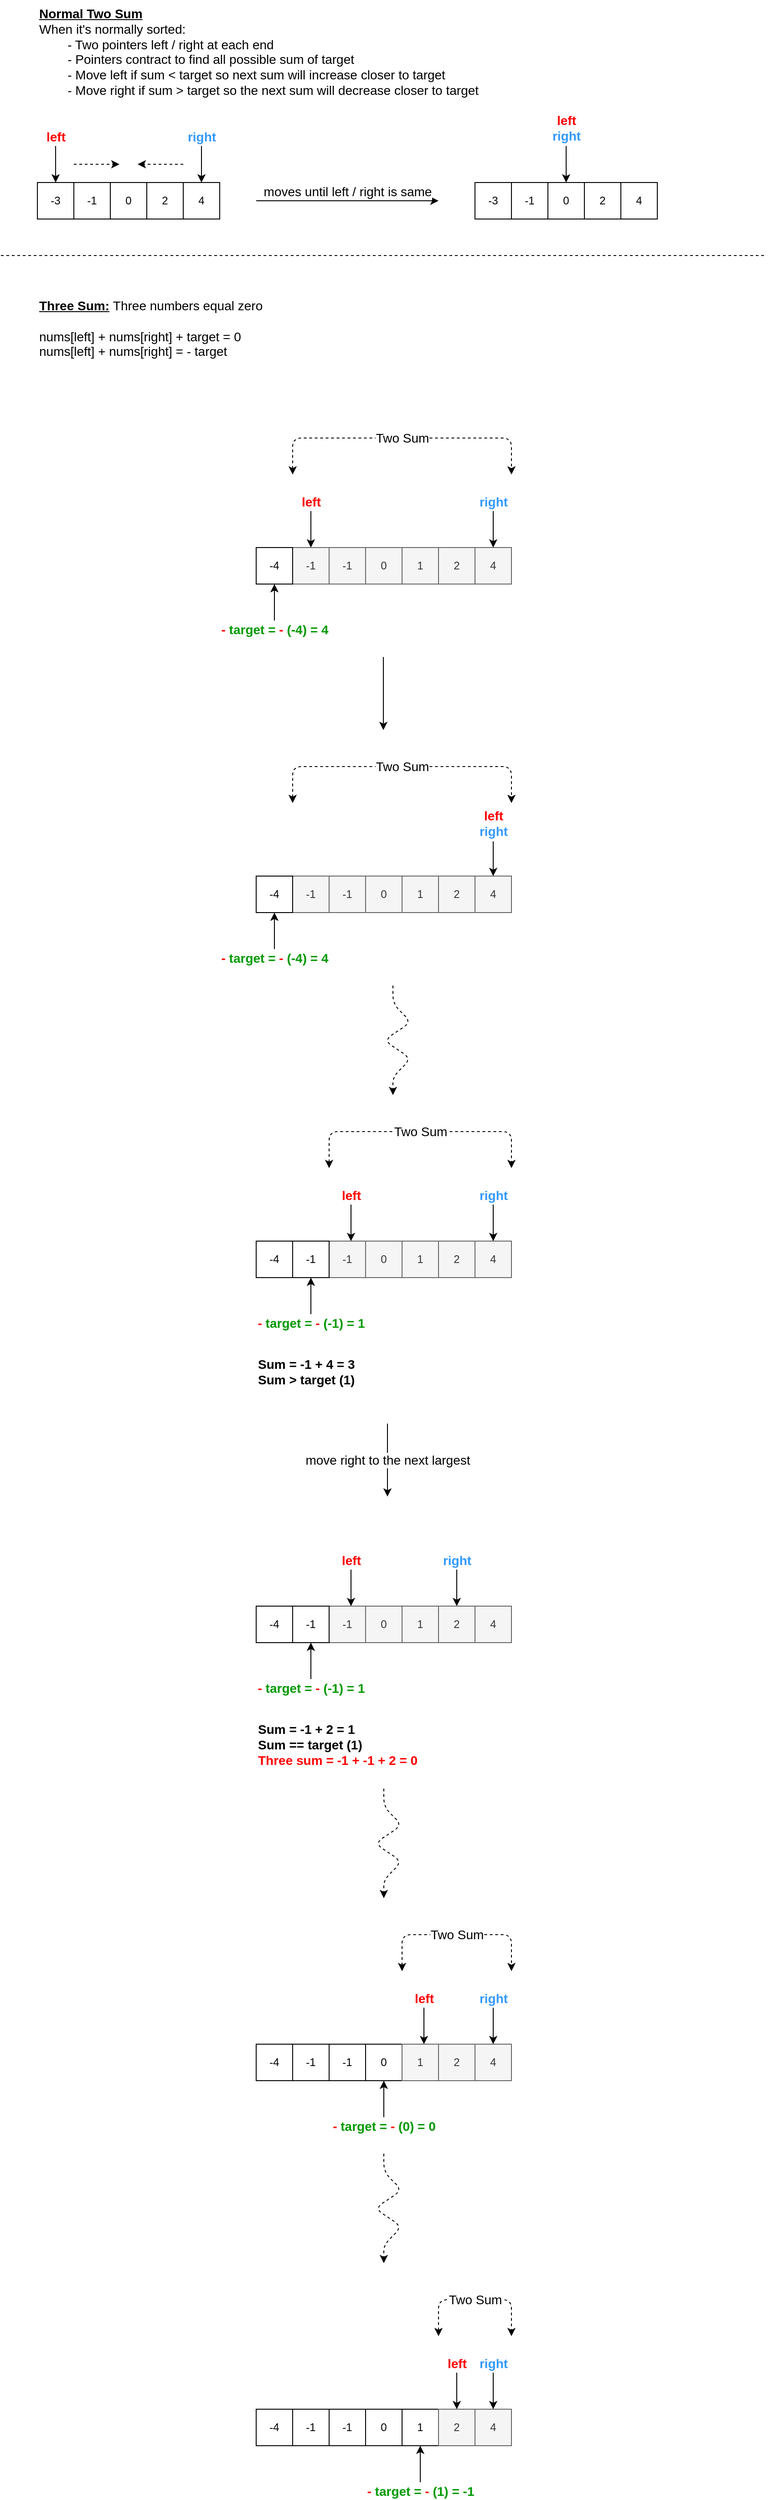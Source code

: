 <mxfile version="14.9.2" type="device"><diagram id="oloFFtSny5KsFjuhx8s8" name="Page-1"><mxGraphModel dx="1422" dy="832" grid="1" gridSize="10" guides="1" tooltips="1" connect="1" arrows="1" fold="1" page="1" pageScale="1" pageWidth="850" pageHeight="1100" math="0" shadow="0"><root><mxCell id="0"/><mxCell id="1" parent="0"/><mxCell id="YDQfxPyIQ3v0BvwUEyNf-18" value="0" style="rounded=0;whiteSpace=wrap;html=1;" vertex="1" parent="1"><mxGeometry x="120" y="240" width="40" height="40" as="geometry"/></mxCell><mxCell id="YDQfxPyIQ3v0BvwUEyNf-19" value="-1" style="rounded=0;whiteSpace=wrap;html=1;" vertex="1" parent="1"><mxGeometry x="80" y="240" width="40" height="40" as="geometry"/></mxCell><mxCell id="YDQfxPyIQ3v0BvwUEyNf-20" value="2" style="rounded=0;whiteSpace=wrap;html=1;" vertex="1" parent="1"><mxGeometry x="160" y="240" width="40" height="40" as="geometry"/></mxCell><mxCell id="YDQfxPyIQ3v0BvwUEyNf-21" value="-3" style="rounded=0;whiteSpace=wrap;html=1;" vertex="1" parent="1"><mxGeometry x="40" y="240" width="40" height="40" as="geometry"/></mxCell><mxCell id="YDQfxPyIQ3v0BvwUEyNf-22" value="4" style="rounded=0;whiteSpace=wrap;html=1;" vertex="1" parent="1"><mxGeometry x="200" y="240" width="40" height="40" as="geometry"/></mxCell><mxCell id="YDQfxPyIQ3v0BvwUEyNf-23" value="&lt;span&gt;&lt;b&gt;&lt;u&gt;Normal Two Sum&lt;/u&gt;&lt;/b&gt;&lt;br&gt;When it's normally sorted:&lt;br&gt;&lt;span style=&quot;white-space: pre&quot;&gt;&#9;&lt;/span&gt;- Two pointers left / right at each end&lt;br&gt;&lt;span style=&quot;white-space: pre&quot;&gt;&#9;&lt;/span&gt;- Pointers contract to find all possible sum of target&lt;br&gt;&lt;span style=&quot;white-space: pre&quot;&gt;&#9;&lt;/span&gt;- Move left if sum &amp;lt; target so next sum will increase closer to target&lt;br&gt;&lt;span style=&quot;white-space: pre&quot;&gt;&#9;&lt;/span&gt;- Move right if sum &amp;gt; target so the next sum will decrease closer to target&amp;nbsp;&lt;/span&gt;" style="text;html=1;strokeColor=none;fillColor=none;align=left;verticalAlign=top;whiteSpace=wrap;rounded=0;fontStyle=0;fontSize=14;spacingTop=0;" vertex="1" parent="1"><mxGeometry x="40" y="40" width="800" height="120" as="geometry"/></mxCell><mxCell id="YDQfxPyIQ3v0BvwUEyNf-24" value="&lt;font color=&quot;#ff0000&quot;&gt;left&lt;/font&gt;" style="endArrow=classic;html=1;fontStyle=1;fontSize=14;" edge="1" parent="1"><mxGeometry x="-1" y="-10" width="50" height="50" relative="1" as="geometry"><mxPoint x="60" y="200" as="sourcePoint"/><mxPoint x="60" y="240" as="targetPoint"/><mxPoint x="10" y="-10" as="offset"/></mxGeometry></mxCell><mxCell id="YDQfxPyIQ3v0BvwUEyNf-25" value="&lt;font color=&quot;#3399ff&quot;&gt;right&lt;/font&gt;" style="endArrow=classic;html=1;entryX=0.5;entryY=0;entryDx=0;entryDy=0;fontStyle=1;fontSize=14;" edge="1" parent="1" target="YDQfxPyIQ3v0BvwUEyNf-22"><mxGeometry x="-1" y="-10" width="50" height="50" relative="1" as="geometry"><mxPoint x="220" y="200" as="sourcePoint"/><mxPoint x="239" y="240" as="targetPoint"/><mxPoint x="10" y="-10" as="offset"/></mxGeometry></mxCell><mxCell id="YDQfxPyIQ3v0BvwUEyNf-26" value="" style="endArrow=classic;html=1;fontSize=14;dashed=1;" edge="1" parent="1"><mxGeometry width="50" height="50" relative="1" as="geometry"><mxPoint x="80" y="220" as="sourcePoint"/><mxPoint x="130" y="220" as="targetPoint"/></mxGeometry></mxCell><mxCell id="YDQfxPyIQ3v0BvwUEyNf-27" value="" style="endArrow=classic;html=1;fontSize=14;dashed=1;" edge="1" parent="1"><mxGeometry width="50" height="50" relative="1" as="geometry"><mxPoint x="200" y="220" as="sourcePoint"/><mxPoint x="150" y="220" as="targetPoint"/></mxGeometry></mxCell><mxCell id="YDQfxPyIQ3v0BvwUEyNf-28" value="0" style="rounded=0;whiteSpace=wrap;html=1;" vertex="1" parent="1"><mxGeometry x="600" y="240" width="40" height="40" as="geometry"/></mxCell><mxCell id="YDQfxPyIQ3v0BvwUEyNf-29" value="-1" style="rounded=0;whiteSpace=wrap;html=1;" vertex="1" parent="1"><mxGeometry x="560" y="240" width="40" height="40" as="geometry"/></mxCell><mxCell id="YDQfxPyIQ3v0BvwUEyNf-30" value="2" style="rounded=0;whiteSpace=wrap;html=1;" vertex="1" parent="1"><mxGeometry x="640" y="240" width="40" height="40" as="geometry"/></mxCell><mxCell id="YDQfxPyIQ3v0BvwUEyNf-31" value="-3" style="rounded=0;whiteSpace=wrap;html=1;" vertex="1" parent="1"><mxGeometry x="520" y="240" width="40" height="40" as="geometry"/></mxCell><mxCell id="YDQfxPyIQ3v0BvwUEyNf-32" value="4" style="rounded=0;whiteSpace=wrap;html=1;" vertex="1" parent="1"><mxGeometry x="680" y="240" width="40" height="40" as="geometry"/></mxCell><mxCell id="YDQfxPyIQ3v0BvwUEyNf-33" value="&lt;font color=&quot;#ff0000&quot;&gt;left&lt;/font&gt;&lt;br&gt;&lt;font color=&quot;#3399ff&quot;&gt;right&lt;/font&gt;" style="endArrow=classic;html=1;entryX=0.5;entryY=0;entryDx=0;entryDy=0;fontStyle=1;fontSize=14;" edge="1" parent="1" target="YDQfxPyIQ3v0BvwUEyNf-28"><mxGeometry x="-1" y="-20" width="50" height="50" relative="1" as="geometry"><mxPoint x="620" y="200" as="sourcePoint"/><mxPoint x="1040" y="310" as="targetPoint"/><mxPoint x="20" y="-20" as="offset"/></mxGeometry></mxCell><mxCell id="YDQfxPyIQ3v0BvwUEyNf-34" value="moves until left / right is same" style="endArrow=classic;html=1;fontSize=14;" edge="1" parent="1"><mxGeometry y="10" width="50" height="50" relative="1" as="geometry"><mxPoint x="280" y="260" as="sourcePoint"/><mxPoint x="480" y="260" as="targetPoint"/><mxPoint as="offset"/></mxGeometry></mxCell><mxCell id="YDQfxPyIQ3v0BvwUEyNf-35" value="&lt;u style=&quot;font-weight: bold&quot;&gt;Three Sum:&lt;/u&gt;&amp;nbsp;Three numbers equal zero&lt;br&gt;&lt;br&gt;nums[left] + nums[right] + target = 0&lt;br&gt;nums[left] + nums[right] = - target" style="text;html=1;strokeColor=none;fillColor=none;align=left;verticalAlign=top;whiteSpace=wrap;rounded=0;fontStyle=0;fontSize=14;spacingTop=0;" vertex="1" parent="1"><mxGeometry x="40" y="360" width="800" height="120" as="geometry"/></mxCell><mxCell id="YDQfxPyIQ3v0BvwUEyNf-36" value="" style="endArrow=none;html=1;dashed=1;" edge="1" parent="1"><mxGeometry width="50" height="50" relative="1" as="geometry"><mxPoint y="320" as="sourcePoint"/><mxPoint x="840" y="320" as="targetPoint"/></mxGeometry></mxCell><mxCell id="YDQfxPyIQ3v0BvwUEyNf-37" value="-1" style="rounded=0;whiteSpace=wrap;html=1;fillColor=#f5f5f5;strokeColor=#666666;fontColor=#333333;" vertex="1" parent="1"><mxGeometry x="360" y="1400" width="40" height="40" as="geometry"/></mxCell><mxCell id="YDQfxPyIQ3v0BvwUEyNf-38" value="-1" style="rounded=0;whiteSpace=wrap;html=1;" vertex="1" parent="1"><mxGeometry x="320" y="1400" width="40" height="40" as="geometry"/></mxCell><mxCell id="YDQfxPyIQ3v0BvwUEyNf-39" value="0" style="rounded=0;whiteSpace=wrap;html=1;fillColor=#f5f5f5;strokeColor=#666666;fontColor=#333333;" vertex="1" parent="1"><mxGeometry x="400" y="1400" width="40" height="40" as="geometry"/></mxCell><mxCell id="YDQfxPyIQ3v0BvwUEyNf-40" value="-4" style="rounded=0;whiteSpace=wrap;html=1;" vertex="1" parent="1"><mxGeometry x="280" y="1400" width="40" height="40" as="geometry"/></mxCell><mxCell id="YDQfxPyIQ3v0BvwUEyNf-41" value="4" style="rounded=0;whiteSpace=wrap;html=1;fillColor=#f5f5f5;strokeColor=#666666;fontColor=#333333;" vertex="1" parent="1"><mxGeometry x="520" y="1400" width="40" height="40" as="geometry"/></mxCell><mxCell id="YDQfxPyIQ3v0BvwUEyNf-42" value="&lt;font color=&quot;#ff0000&quot;&gt;left&lt;/font&gt;" style="endArrow=classic;html=1;fontStyle=1;fontSize=14;" edge="1" parent="1"><mxGeometry x="-1" y="-10" width="50" height="50" relative="1" as="geometry"><mxPoint x="384" y="1360" as="sourcePoint"/><mxPoint x="384" y="1400" as="targetPoint"/><mxPoint x="10" y="-10" as="offset"/></mxGeometry></mxCell><mxCell id="YDQfxPyIQ3v0BvwUEyNf-43" value="&lt;font color=&quot;#3399ff&quot;&gt;right&lt;/font&gt;" style="endArrow=classic;html=1;entryX=0.5;entryY=0;entryDx=0;entryDy=0;fontStyle=1;fontSize=14;" edge="1" parent="1" target="YDQfxPyIQ3v0BvwUEyNf-41"><mxGeometry x="-1" y="-10" width="50" height="50" relative="1" as="geometry"><mxPoint x="540" y="1360" as="sourcePoint"/><mxPoint x="559" y="1400" as="targetPoint"/><mxPoint x="10" y="-10" as="offset"/></mxGeometry></mxCell><mxCell id="YDQfxPyIQ3v0BvwUEyNf-46" value="1" style="rounded=0;whiteSpace=wrap;html=1;fillColor=#f5f5f5;strokeColor=#666666;fontColor=#333333;" vertex="1" parent="1"><mxGeometry x="440" y="1400" width="40" height="40" as="geometry"/></mxCell><mxCell id="YDQfxPyIQ3v0BvwUEyNf-47" value="2" style="rounded=0;whiteSpace=wrap;html=1;fillColor=#f5f5f5;strokeColor=#666666;fontColor=#333333;" vertex="1" parent="1"><mxGeometry x="480" y="1400" width="40" height="40" as="geometry"/></mxCell><mxCell id="YDQfxPyIQ3v0BvwUEyNf-49" value="&lt;font color=&quot;#ff0000&quot;&gt;-&lt;/font&gt;&lt;font color=&quot;#009900&quot;&gt; target = &lt;/font&gt;&lt;font color=&quot;#ff0000&quot;&gt;-&lt;/font&gt;&lt;font color=&quot;#009900&quot;&gt; (-1) = 1&lt;/font&gt;" style="endArrow=classic;html=1;fontStyle=1;fontSize=14;entryX=0.5;entryY=1;entryDx=0;entryDy=0;" edge="1" parent="1" target="YDQfxPyIQ3v0BvwUEyNf-38"><mxGeometry x="-1" y="-10" width="50" height="50" relative="1" as="geometry"><mxPoint x="340" y="1480" as="sourcePoint"/><mxPoint x="394" y="1510" as="targetPoint"/><mxPoint x="-10" y="10" as="offset"/></mxGeometry></mxCell><mxCell id="YDQfxPyIQ3v0BvwUEyNf-50" value="-1" style="rounded=0;whiteSpace=wrap;html=1;fillColor=#f5f5f5;strokeColor=#666666;fontColor=#333333;" vertex="1" parent="1"><mxGeometry x="360" y="1800" width="40" height="40" as="geometry"/></mxCell><mxCell id="YDQfxPyIQ3v0BvwUEyNf-51" value="-1" style="rounded=0;whiteSpace=wrap;html=1;" vertex="1" parent="1"><mxGeometry x="320" y="1800" width="40" height="40" as="geometry"/></mxCell><mxCell id="YDQfxPyIQ3v0BvwUEyNf-52" value="0" style="rounded=0;whiteSpace=wrap;html=1;fillColor=#f5f5f5;strokeColor=#666666;fontColor=#333333;" vertex="1" parent="1"><mxGeometry x="400" y="1800" width="40" height="40" as="geometry"/></mxCell><mxCell id="YDQfxPyIQ3v0BvwUEyNf-53" value="-4" style="rounded=0;whiteSpace=wrap;html=1;" vertex="1" parent="1"><mxGeometry x="280" y="1800" width="40" height="40" as="geometry"/></mxCell><mxCell id="YDQfxPyIQ3v0BvwUEyNf-54" value="4" style="rounded=0;whiteSpace=wrap;html=1;fillColor=#f5f5f5;strokeColor=#666666;fontColor=#333333;" vertex="1" parent="1"><mxGeometry x="520" y="1800" width="40" height="40" as="geometry"/></mxCell><mxCell id="YDQfxPyIQ3v0BvwUEyNf-55" value="&lt;font color=&quot;#ff0000&quot;&gt;left&lt;/font&gt;" style="endArrow=classic;html=1;fontStyle=1;fontSize=14;" edge="1" parent="1"><mxGeometry x="-1" y="-10" width="50" height="50" relative="1" as="geometry"><mxPoint x="384" y="1760" as="sourcePoint"/><mxPoint x="384" y="1800" as="targetPoint"/><mxPoint x="10" y="-10" as="offset"/></mxGeometry></mxCell><mxCell id="YDQfxPyIQ3v0BvwUEyNf-56" value="&lt;font color=&quot;#3399ff&quot;&gt;right&lt;/font&gt;" style="endArrow=classic;html=1;entryX=0.5;entryY=0;entryDx=0;entryDy=0;fontStyle=1;fontSize=14;" edge="1" parent="1" target="YDQfxPyIQ3v0BvwUEyNf-58"><mxGeometry x="-1" y="-10" width="50" height="50" relative="1" as="geometry"><mxPoint x="500" y="1760" as="sourcePoint"/><mxPoint x="559" y="1800" as="targetPoint"/><mxPoint x="10" y="-10" as="offset"/></mxGeometry></mxCell><mxCell id="YDQfxPyIQ3v0BvwUEyNf-57" value="1" style="rounded=0;whiteSpace=wrap;html=1;fillColor=#f5f5f5;strokeColor=#666666;fontColor=#333333;" vertex="1" parent="1"><mxGeometry x="440" y="1800" width="40" height="40" as="geometry"/></mxCell><mxCell id="YDQfxPyIQ3v0BvwUEyNf-58" value="2" style="rounded=0;whiteSpace=wrap;html=1;fillColor=#f5f5f5;strokeColor=#666666;fontColor=#333333;" vertex="1" parent="1"><mxGeometry x="480" y="1800" width="40" height="40" as="geometry"/></mxCell><mxCell id="YDQfxPyIQ3v0BvwUEyNf-60" value="&lt;font color=&quot;#ff0000&quot;&gt;-&lt;/font&gt;&lt;font color=&quot;#009900&quot;&gt; target = &lt;/font&gt;&lt;font color=&quot;#ff0000&quot;&gt;-&lt;/font&gt;&lt;font color=&quot;#009900&quot;&gt; (-1) = 1&lt;/font&gt;" style="endArrow=classic;html=1;fontStyle=1;fontSize=14;entryX=0.5;entryY=1;entryDx=0;entryDy=0;" edge="1" parent="1" target="YDQfxPyIQ3v0BvwUEyNf-51"><mxGeometry x="-1" y="-10" width="50" height="50" relative="1" as="geometry"><mxPoint x="340" y="1880" as="sourcePoint"/><mxPoint x="-20" y="1850" as="targetPoint"/><mxPoint x="-10" y="10" as="offset"/></mxGeometry></mxCell><mxCell id="YDQfxPyIQ3v0BvwUEyNf-61" value="Sum = -1 + 4 = 3&lt;br&gt;Sum &amp;gt; target (1)" style="text;html=1;strokeColor=none;fillColor=none;align=left;verticalAlign=top;whiteSpace=wrap;rounded=0;fontSize=14;fontStyle=1" vertex="1" parent="1"><mxGeometry x="280" y="1520" width="240" height="80" as="geometry"/></mxCell><mxCell id="YDQfxPyIQ3v0BvwUEyNf-62" value="move right to the next largest" style="endArrow=classic;html=1;fontSize=14;" edge="1" parent="1"><mxGeometry width="50" height="50" relative="1" as="geometry"><mxPoint x="424" y="1600" as="sourcePoint"/><mxPoint x="424" y="1680" as="targetPoint"/><mxPoint as="offset"/></mxGeometry></mxCell><mxCell id="YDQfxPyIQ3v0BvwUEyNf-63" value="Sum = -1 + 2 = 1&lt;br&gt;Sum == target (1)&lt;br&gt;&lt;font color=&quot;#ff0000&quot;&gt;Three sum = -1 + -1 + 2 = 0&lt;/font&gt;" style="text;html=1;strokeColor=none;fillColor=none;align=left;verticalAlign=top;whiteSpace=wrap;rounded=0;fontSize=14;fontStyle=1" vertex="1" parent="1"><mxGeometry x="280" y="1920" width="240" height="80" as="geometry"/></mxCell><mxCell id="YDQfxPyIQ3v0BvwUEyNf-65" value="" style="endArrow=classic;html=1;dashed=1;fontSize=14;fontColor=#7F00FF;" edge="1" parent="1"><mxGeometry width="50" height="50" relative="1" as="geometry"><mxPoint x="420" y="2000" as="sourcePoint"/><mxPoint x="420" y="2120" as="targetPoint"/><Array as="points"><mxPoint x="420" y="2020"/><mxPoint x="440" y="2040"/><mxPoint x="410" y="2060"/><mxPoint x="440" y="2080"/><mxPoint x="420" y="2100"/></Array></mxGeometry></mxCell><mxCell id="YDQfxPyIQ3v0BvwUEyNf-67" value="-1" style="rounded=0;whiteSpace=wrap;html=1;" vertex="1" parent="1"><mxGeometry x="360" y="2280" width="40" height="40" as="geometry"/></mxCell><mxCell id="YDQfxPyIQ3v0BvwUEyNf-68" value="-1" style="rounded=0;whiteSpace=wrap;html=1;" vertex="1" parent="1"><mxGeometry x="320" y="2280" width="40" height="40" as="geometry"/></mxCell><mxCell id="YDQfxPyIQ3v0BvwUEyNf-69" value="0" style="rounded=0;whiteSpace=wrap;html=1;" vertex="1" parent="1"><mxGeometry x="400" y="2280" width="40" height="40" as="geometry"/></mxCell><mxCell id="YDQfxPyIQ3v0BvwUEyNf-70" value="-4" style="rounded=0;whiteSpace=wrap;html=1;" vertex="1" parent="1"><mxGeometry x="280" y="2280" width="40" height="40" as="geometry"/></mxCell><mxCell id="YDQfxPyIQ3v0BvwUEyNf-71" value="4" style="rounded=0;whiteSpace=wrap;html=1;fillColor=#f5f5f5;strokeColor=#666666;fontColor=#333333;" vertex="1" parent="1"><mxGeometry x="520" y="2280" width="40" height="40" as="geometry"/></mxCell><mxCell id="YDQfxPyIQ3v0BvwUEyNf-72" value="&lt;font color=&quot;#ff0000&quot;&gt;left&lt;/font&gt;" style="endArrow=classic;html=1;fontStyle=1;fontSize=14;" edge="1" parent="1"><mxGeometry x="-1" y="-10" width="50" height="50" relative="1" as="geometry"><mxPoint x="464" y="2240" as="sourcePoint"/><mxPoint x="464" y="2280" as="targetPoint"/><mxPoint x="10" y="-10" as="offset"/></mxGeometry></mxCell><mxCell id="YDQfxPyIQ3v0BvwUEyNf-73" value="&lt;font color=&quot;#3399ff&quot;&gt;right&lt;/font&gt;" style="endArrow=classic;html=1;entryX=0.5;entryY=0;entryDx=0;entryDy=0;fontStyle=1;fontSize=14;" edge="1" parent="1" target="YDQfxPyIQ3v0BvwUEyNf-71"><mxGeometry x="-1" y="-10" width="50" height="50" relative="1" as="geometry"><mxPoint x="540" y="2240" as="sourcePoint"/><mxPoint x="559" y="2280" as="targetPoint"/><mxPoint x="10" y="-10" as="offset"/></mxGeometry></mxCell><mxCell id="YDQfxPyIQ3v0BvwUEyNf-74" value="1" style="rounded=0;whiteSpace=wrap;html=1;fillColor=#f5f5f5;strokeColor=#666666;fontColor=#333333;" vertex="1" parent="1"><mxGeometry x="440" y="2280" width="40" height="40" as="geometry"/></mxCell><mxCell id="YDQfxPyIQ3v0BvwUEyNf-75" value="2" style="rounded=0;whiteSpace=wrap;html=1;fillColor=#f5f5f5;strokeColor=#666666;fontColor=#333333;" vertex="1" parent="1"><mxGeometry x="480" y="2280" width="40" height="40" as="geometry"/></mxCell><mxCell id="YDQfxPyIQ3v0BvwUEyNf-76" value="&lt;font color=&quot;#ff0000&quot;&gt;-&lt;/font&gt;&lt;font color=&quot;#009900&quot;&gt; target = &lt;/font&gt;&lt;font color=&quot;#ff0000&quot;&gt;-&lt;/font&gt;&lt;font color=&quot;#009900&quot;&gt; (0) = 0&lt;/font&gt;" style="endArrow=classic;html=1;fontStyle=1;fontSize=14;entryX=0.5;entryY=1;entryDx=0;entryDy=0;" edge="1" parent="1"><mxGeometry x="-1" y="-10" width="50" height="50" relative="1" as="geometry"><mxPoint x="420" y="2360" as="sourcePoint"/><mxPoint x="420" y="2320" as="targetPoint"/><mxPoint x="-10" y="10" as="offset"/></mxGeometry></mxCell><mxCell id="YDQfxPyIQ3v0BvwUEyNf-80" value="&lt;font color=&quot;#000000&quot;&gt;Two Sum&lt;/font&gt;" style="endArrow=classic;startArrow=classic;html=1;dashed=1;fontSize=14;fontColor=#7F00FF;" edge="1" parent="1"><mxGeometry width="50" height="50" relative="1" as="geometry"><mxPoint x="360" y="1320" as="sourcePoint"/><mxPoint x="560" y="1320" as="targetPoint"/><Array as="points"><mxPoint x="360" y="1280"/><mxPoint x="560" y="1280"/></Array></mxGeometry></mxCell><mxCell id="YDQfxPyIQ3v0BvwUEyNf-81" value="&lt;font color=&quot;#000000&quot;&gt;Two Sum&lt;/font&gt;" style="endArrow=classic;startArrow=classic;html=1;dashed=1;fontSize=14;fontColor=#7F00FF;" edge="1" parent="1"><mxGeometry width="50" height="50" relative="1" as="geometry"><mxPoint x="440" y="2200" as="sourcePoint"/><mxPoint x="560" y="2200" as="targetPoint"/><Array as="points"><mxPoint x="440" y="2160"/><mxPoint x="560" y="2160"/></Array></mxGeometry></mxCell><mxCell id="YDQfxPyIQ3v0BvwUEyNf-82" value="-1" style="rounded=0;whiteSpace=wrap;html=1;fillColor=#f5f5f5;strokeColor=#666666;fontColor=#333333;" vertex="1" parent="1"><mxGeometry x="360" y="640" width="40" height="40" as="geometry"/></mxCell><mxCell id="YDQfxPyIQ3v0BvwUEyNf-83" value="-1" style="rounded=0;whiteSpace=wrap;html=1;fillColor=#f5f5f5;strokeColor=#666666;fontColor=#333333;" vertex="1" parent="1"><mxGeometry x="320" y="640" width="40" height="40" as="geometry"/></mxCell><mxCell id="YDQfxPyIQ3v0BvwUEyNf-84" value="0" style="rounded=0;whiteSpace=wrap;html=1;fillColor=#f5f5f5;strokeColor=#666666;fontColor=#333333;" vertex="1" parent="1"><mxGeometry x="400" y="640" width="40" height="40" as="geometry"/></mxCell><mxCell id="YDQfxPyIQ3v0BvwUEyNf-85" value="-4" style="rounded=0;whiteSpace=wrap;html=1;" vertex="1" parent="1"><mxGeometry x="280" y="640" width="40" height="40" as="geometry"/></mxCell><mxCell id="YDQfxPyIQ3v0BvwUEyNf-86" value="4" style="rounded=0;whiteSpace=wrap;html=1;fillColor=#f5f5f5;strokeColor=#666666;fontColor=#333333;" vertex="1" parent="1"><mxGeometry x="520" y="640" width="40" height="40" as="geometry"/></mxCell><mxCell id="YDQfxPyIQ3v0BvwUEyNf-87" value="&lt;font color=&quot;#ff0000&quot;&gt;left&lt;/font&gt;" style="endArrow=classic;html=1;fontStyle=1;fontSize=14;entryX=0.5;entryY=0;entryDx=0;entryDy=0;" edge="1" parent="1" target="YDQfxPyIQ3v0BvwUEyNf-83"><mxGeometry x="-1" y="-10" width="50" height="50" relative="1" as="geometry"><mxPoint x="340" y="600" as="sourcePoint"/><mxPoint x="384" y="640" as="targetPoint"/><mxPoint x="10" y="-10" as="offset"/></mxGeometry></mxCell><mxCell id="YDQfxPyIQ3v0BvwUEyNf-88" value="&lt;font color=&quot;#3399ff&quot;&gt;right&lt;/font&gt;" style="endArrow=classic;html=1;entryX=0.5;entryY=0;entryDx=0;entryDy=0;fontStyle=1;fontSize=14;" edge="1" parent="1" target="YDQfxPyIQ3v0BvwUEyNf-86"><mxGeometry x="-1" y="-10" width="50" height="50" relative="1" as="geometry"><mxPoint x="540" y="600" as="sourcePoint"/><mxPoint x="559" y="640" as="targetPoint"/><mxPoint x="10" y="-10" as="offset"/></mxGeometry></mxCell><mxCell id="YDQfxPyIQ3v0BvwUEyNf-89" value="1" style="rounded=0;whiteSpace=wrap;html=1;fillColor=#f5f5f5;strokeColor=#666666;fontColor=#333333;" vertex="1" parent="1"><mxGeometry x="440" y="640" width="40" height="40" as="geometry"/></mxCell><mxCell id="YDQfxPyIQ3v0BvwUEyNf-90" value="2" style="rounded=0;whiteSpace=wrap;html=1;fillColor=#f5f5f5;strokeColor=#666666;fontColor=#333333;" vertex="1" parent="1"><mxGeometry x="480" y="640" width="40" height="40" as="geometry"/></mxCell><mxCell id="YDQfxPyIQ3v0BvwUEyNf-91" value="&lt;font color=&quot;#ff0000&quot;&gt;-&lt;/font&gt;&lt;font color=&quot;#009900&quot;&gt; target = &lt;/font&gt;&lt;font color=&quot;#ff0000&quot;&gt;-&lt;/font&gt;&lt;font color=&quot;#009900&quot;&gt; (-4) = 4&lt;/font&gt;" style="endArrow=classic;html=1;fontStyle=1;fontSize=14;entryX=0.5;entryY=1;entryDx=0;entryDy=0;" edge="1" parent="1" target="YDQfxPyIQ3v0BvwUEyNf-85"><mxGeometry x="-1" y="-10" width="50" height="50" relative="1" as="geometry"><mxPoint x="300" y="720" as="sourcePoint"/><mxPoint x="394" y="750" as="targetPoint"/><mxPoint x="-10" y="10" as="offset"/></mxGeometry></mxCell><mxCell id="YDQfxPyIQ3v0BvwUEyNf-92" value="&lt;font color=&quot;#000000&quot;&gt;Two Sum&lt;/font&gt;" style="endArrow=classic;startArrow=classic;html=1;dashed=1;fontSize=14;fontColor=#7F00FF;" edge="1" parent="1"><mxGeometry width="50" height="50" relative="1" as="geometry"><mxPoint x="320" y="560" as="sourcePoint"/><mxPoint x="560" y="560" as="targetPoint"/><Array as="points"><mxPoint x="320" y="520"/><mxPoint x="560" y="520"/></Array></mxGeometry></mxCell><mxCell id="YDQfxPyIQ3v0BvwUEyNf-104" value="" style="endArrow=classic;html=1;fontSize=14;" edge="1" parent="1"><mxGeometry width="50" height="50" relative="1" as="geometry"><mxPoint x="419.5" y="760" as="sourcePoint"/><mxPoint x="419.5" y="840" as="targetPoint"/><mxPoint as="offset"/></mxGeometry></mxCell><mxCell id="YDQfxPyIQ3v0BvwUEyNf-105" value="-1" style="rounded=0;whiteSpace=wrap;html=1;fillColor=#f5f5f5;strokeColor=#666666;fontColor=#333333;" vertex="1" parent="1"><mxGeometry x="360" y="1000" width="40" height="40" as="geometry"/></mxCell><mxCell id="YDQfxPyIQ3v0BvwUEyNf-106" value="-1" style="rounded=0;whiteSpace=wrap;html=1;fillColor=#f5f5f5;strokeColor=#666666;fontColor=#333333;" vertex="1" parent="1"><mxGeometry x="320" y="1000" width="40" height="40" as="geometry"/></mxCell><mxCell id="YDQfxPyIQ3v0BvwUEyNf-107" value="0" style="rounded=0;whiteSpace=wrap;html=1;fillColor=#f5f5f5;strokeColor=#666666;fontColor=#333333;" vertex="1" parent="1"><mxGeometry x="400" y="1000" width="40" height="40" as="geometry"/></mxCell><mxCell id="YDQfxPyIQ3v0BvwUEyNf-108" value="-4" style="rounded=0;whiteSpace=wrap;html=1;" vertex="1" parent="1"><mxGeometry x="280" y="1000" width="40" height="40" as="geometry"/></mxCell><mxCell id="YDQfxPyIQ3v0BvwUEyNf-109" value="4" style="rounded=0;whiteSpace=wrap;html=1;fillColor=#f5f5f5;strokeColor=#666666;fontColor=#333333;" vertex="1" parent="1"><mxGeometry x="520" y="1000" width="40" height="40" as="geometry"/></mxCell><mxCell id="YDQfxPyIQ3v0BvwUEyNf-112" value="1" style="rounded=0;whiteSpace=wrap;html=1;fillColor=#f5f5f5;strokeColor=#666666;fontColor=#333333;" vertex="1" parent="1"><mxGeometry x="440" y="1000" width="40" height="40" as="geometry"/></mxCell><mxCell id="YDQfxPyIQ3v0BvwUEyNf-113" value="2" style="rounded=0;whiteSpace=wrap;html=1;fillColor=#f5f5f5;strokeColor=#666666;fontColor=#333333;" vertex="1" parent="1"><mxGeometry x="480" y="1000" width="40" height="40" as="geometry"/></mxCell><mxCell id="YDQfxPyIQ3v0BvwUEyNf-114" value="&lt;font color=&quot;#ff0000&quot;&gt;-&lt;/font&gt;&lt;font color=&quot;#009900&quot;&gt; target = &lt;/font&gt;&lt;font color=&quot;#ff0000&quot;&gt;-&lt;/font&gt;&lt;font color=&quot;#009900&quot;&gt; (-4) = 4&lt;/font&gt;" style="endArrow=classic;html=1;fontStyle=1;fontSize=14;entryX=0.5;entryY=1;entryDx=0;entryDy=0;" edge="1" parent="1" target="YDQfxPyIQ3v0BvwUEyNf-108"><mxGeometry x="-1" y="-10" width="50" height="50" relative="1" as="geometry"><mxPoint x="300" y="1080" as="sourcePoint"/><mxPoint x="394" y="1110" as="targetPoint"/><mxPoint x="-10" y="10" as="offset"/></mxGeometry></mxCell><mxCell id="YDQfxPyIQ3v0BvwUEyNf-115" value="&lt;font color=&quot;#000000&quot;&gt;Two Sum&lt;/font&gt;" style="endArrow=classic;startArrow=classic;html=1;dashed=1;fontSize=14;fontColor=#7F00FF;" edge="1" parent="1"><mxGeometry width="50" height="50" relative="1" as="geometry"><mxPoint x="320" y="920" as="sourcePoint"/><mxPoint x="560" y="920" as="targetPoint"/><Array as="points"><mxPoint x="320" y="880"/><mxPoint x="560" y="880"/></Array></mxGeometry></mxCell><mxCell id="YDQfxPyIQ3v0BvwUEyNf-116" value="&lt;font color=&quot;#ff0000&quot;&gt;left&lt;/font&gt;&lt;br&gt;&lt;font color=&quot;#3399ff&quot;&gt;right&lt;/font&gt;" style="endArrow=classic;html=1;fontStyle=1;fontSize=14;entryX=0.5;entryY=0;entryDx=0;entryDy=0;" edge="1" parent="1" target="YDQfxPyIQ3v0BvwUEyNf-109"><mxGeometry x="-1" y="-20" width="50" height="50" relative="1" as="geometry"><mxPoint x="540" y="962" as="sourcePoint"/><mxPoint x="500" y="1012" as="targetPoint"/><mxPoint x="20" y="-20" as="offset"/></mxGeometry></mxCell><mxCell id="YDQfxPyIQ3v0BvwUEyNf-118" value="" style="endArrow=classic;html=1;dashed=1;fontSize=14;fontColor=#7F00FF;" edge="1" parent="1"><mxGeometry width="50" height="50" relative="1" as="geometry"><mxPoint x="430" y="1120" as="sourcePoint"/><mxPoint x="430" y="1240" as="targetPoint"/><Array as="points"><mxPoint x="430" y="1140"/><mxPoint x="450" y="1160"/><mxPoint x="420" y="1180"/><mxPoint x="450" y="1200"/><mxPoint x="430" y="1220"/></Array></mxGeometry></mxCell><mxCell id="YDQfxPyIQ3v0BvwUEyNf-119" value="" style="endArrow=classic;html=1;dashed=1;fontSize=14;fontColor=#7F00FF;" edge="1" parent="1"><mxGeometry width="50" height="50" relative="1" as="geometry"><mxPoint x="420" y="2400" as="sourcePoint"/><mxPoint x="420" y="2520" as="targetPoint"/><Array as="points"><mxPoint x="420" y="2420"/><mxPoint x="440" y="2440"/><mxPoint x="410" y="2460"/><mxPoint x="440" y="2480"/><mxPoint x="420" y="2500"/></Array></mxGeometry></mxCell><mxCell id="YDQfxPyIQ3v0BvwUEyNf-120" value="-1" style="rounded=0;whiteSpace=wrap;html=1;" vertex="1" parent="1"><mxGeometry x="360" y="2680" width="40" height="40" as="geometry"/></mxCell><mxCell id="YDQfxPyIQ3v0BvwUEyNf-121" value="-1" style="rounded=0;whiteSpace=wrap;html=1;" vertex="1" parent="1"><mxGeometry x="320" y="2680" width="40" height="40" as="geometry"/></mxCell><mxCell id="YDQfxPyIQ3v0BvwUEyNf-122" value="0" style="rounded=0;whiteSpace=wrap;html=1;" vertex="1" parent="1"><mxGeometry x="400" y="2680" width="40" height="40" as="geometry"/></mxCell><mxCell id="YDQfxPyIQ3v0BvwUEyNf-123" value="-4" style="rounded=0;whiteSpace=wrap;html=1;" vertex="1" parent="1"><mxGeometry x="280" y="2680" width="40" height="40" as="geometry"/></mxCell><mxCell id="YDQfxPyIQ3v0BvwUEyNf-124" value="4" style="rounded=0;whiteSpace=wrap;html=1;fillColor=#f5f5f5;strokeColor=#666666;fontColor=#333333;" vertex="1" parent="1"><mxGeometry x="520" y="2680" width="40" height="40" as="geometry"/></mxCell><mxCell id="YDQfxPyIQ3v0BvwUEyNf-125" value="&lt;font color=&quot;#ff0000&quot;&gt;left&lt;/font&gt;" style="endArrow=classic;html=1;fontStyle=1;fontSize=14;entryX=0.5;entryY=0;entryDx=0;entryDy=0;" edge="1" parent="1" target="YDQfxPyIQ3v0BvwUEyNf-128"><mxGeometry x="-1" y="-10" width="50" height="50" relative="1" as="geometry"><mxPoint x="500" y="2640" as="sourcePoint"/><mxPoint x="464" y="2680" as="targetPoint"/><mxPoint x="10" y="-10" as="offset"/></mxGeometry></mxCell><mxCell id="YDQfxPyIQ3v0BvwUEyNf-126" value="&lt;font color=&quot;#3399ff&quot;&gt;right&lt;/font&gt;" style="endArrow=classic;html=1;entryX=0.5;entryY=0;entryDx=0;entryDy=0;fontStyle=1;fontSize=14;" edge="1" parent="1" target="YDQfxPyIQ3v0BvwUEyNf-124"><mxGeometry x="-1" y="-10" width="50" height="50" relative="1" as="geometry"><mxPoint x="540" y="2640" as="sourcePoint"/><mxPoint x="559" y="2680" as="targetPoint"/><mxPoint x="10" y="-10" as="offset"/></mxGeometry></mxCell><mxCell id="YDQfxPyIQ3v0BvwUEyNf-127" value="1" style="rounded=0;whiteSpace=wrap;html=1;" vertex="1" parent="1"><mxGeometry x="440" y="2680" width="40" height="40" as="geometry"/></mxCell><mxCell id="YDQfxPyIQ3v0BvwUEyNf-128" value="2" style="rounded=0;whiteSpace=wrap;html=1;fillColor=#f5f5f5;strokeColor=#666666;fontColor=#333333;" vertex="1" parent="1"><mxGeometry x="480" y="2680" width="40" height="40" as="geometry"/></mxCell><mxCell id="YDQfxPyIQ3v0BvwUEyNf-129" value="&lt;font color=&quot;#ff0000&quot;&gt;-&lt;/font&gt;&lt;font color=&quot;#009900&quot;&gt; target = &lt;/font&gt;&lt;font color=&quot;#ff0000&quot;&gt;-&lt;/font&gt;&lt;font color=&quot;#009900&quot;&gt; (1) = -1&lt;/font&gt;" style="endArrow=classic;html=1;fontStyle=1;fontSize=14;entryX=0.5;entryY=1;entryDx=0;entryDy=0;" edge="1" parent="1"><mxGeometry x="-1" y="-10" width="50" height="50" relative="1" as="geometry"><mxPoint x="460" y="2760" as="sourcePoint"/><mxPoint x="460" y="2720" as="targetPoint"/><mxPoint x="-10" y="10" as="offset"/></mxGeometry></mxCell><mxCell id="YDQfxPyIQ3v0BvwUEyNf-130" value="&lt;font color=&quot;#000000&quot;&gt;Two Sum&lt;/font&gt;" style="endArrow=classic;startArrow=classic;html=1;dashed=1;fontSize=14;fontColor=#7F00FF;" edge="1" parent="1"><mxGeometry width="50" height="50" relative="1" as="geometry"><mxPoint x="480" y="2600" as="sourcePoint"/><mxPoint x="560" y="2600" as="targetPoint"/><Array as="points"><mxPoint x="480" y="2560"/><mxPoint x="560" y="2560"/></Array></mxGeometry></mxCell></root></mxGraphModel></diagram></mxfile>
